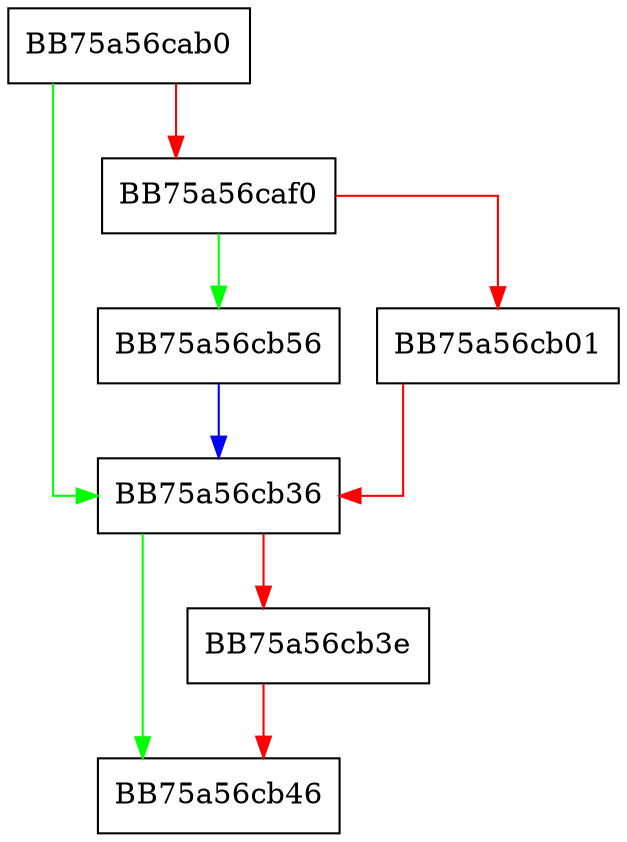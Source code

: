 digraph findep {
  node [shape="box"];
  graph [splines=ortho];
  BB75a56cab0 -> BB75a56cb36 [color="green"];
  BB75a56cab0 -> BB75a56caf0 [color="red"];
  BB75a56caf0 -> BB75a56cb56 [color="green"];
  BB75a56caf0 -> BB75a56cb01 [color="red"];
  BB75a56cb01 -> BB75a56cb36 [color="red"];
  BB75a56cb36 -> BB75a56cb46 [color="green"];
  BB75a56cb36 -> BB75a56cb3e [color="red"];
  BB75a56cb3e -> BB75a56cb46 [color="red"];
  BB75a56cb56 -> BB75a56cb36 [color="blue"];
}